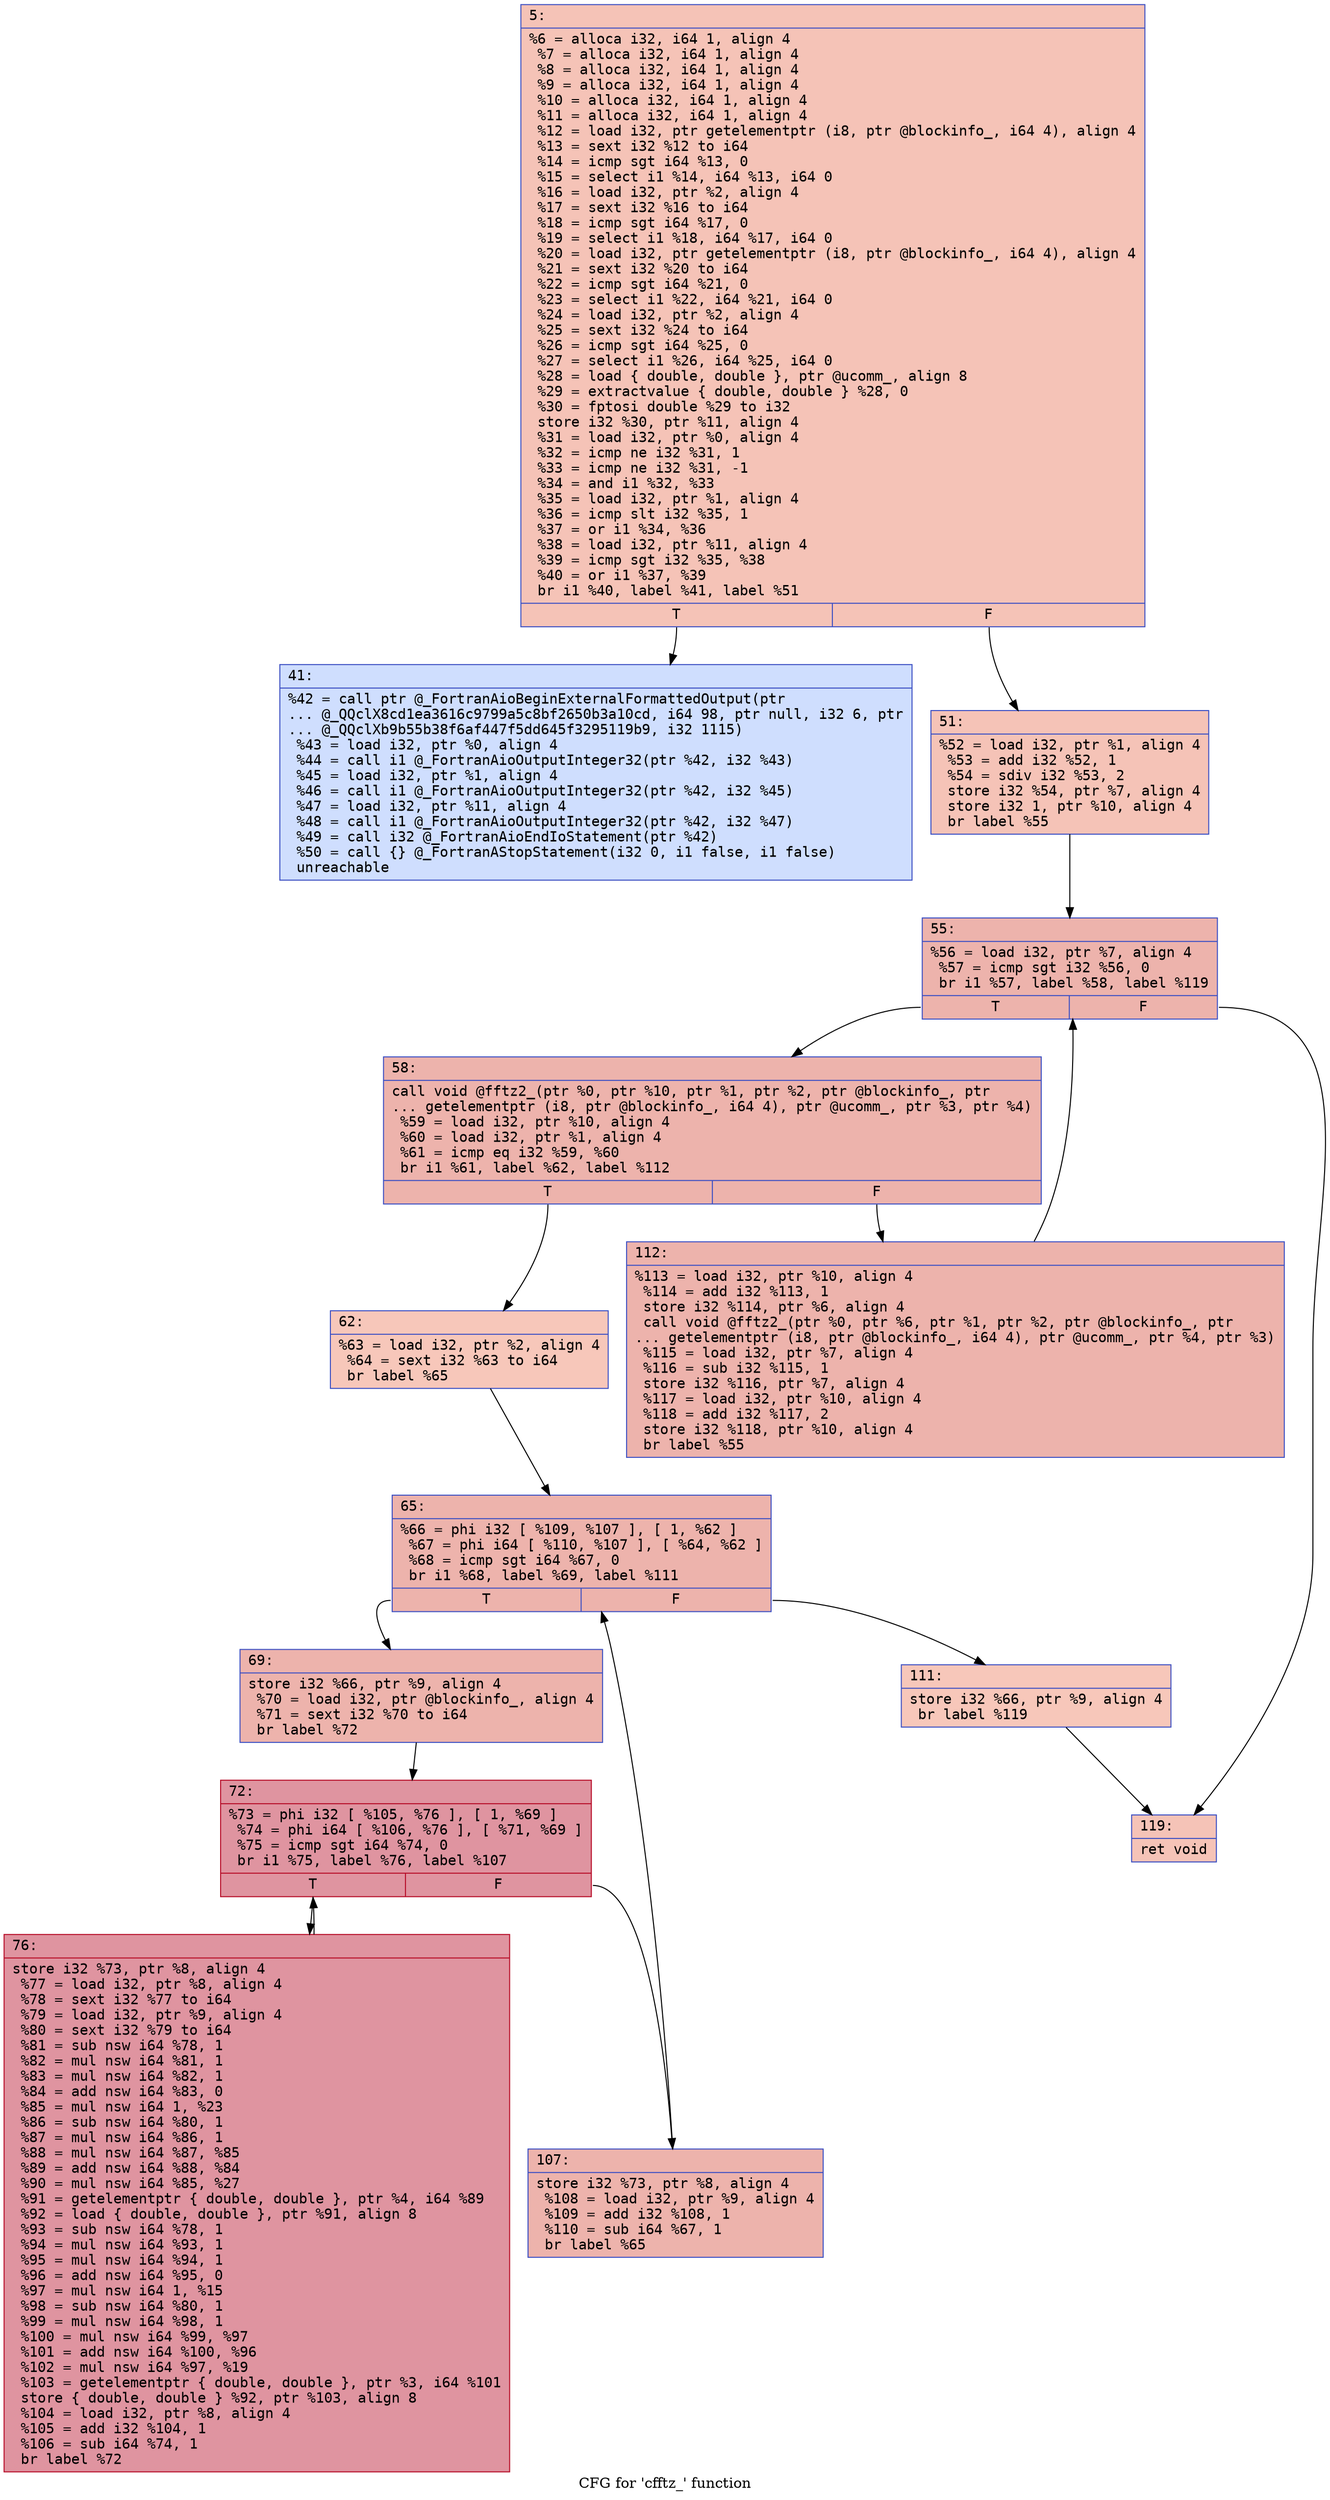 digraph "CFG for 'cfftz_' function" {
	label="CFG for 'cfftz_' function";

	Node0x55cdf5d78a50 [shape=record,color="#3d50c3ff", style=filled, fillcolor="#e8765c70" fontname="Courier",label="{5:\l|  %6 = alloca i32, i64 1, align 4\l  %7 = alloca i32, i64 1, align 4\l  %8 = alloca i32, i64 1, align 4\l  %9 = alloca i32, i64 1, align 4\l  %10 = alloca i32, i64 1, align 4\l  %11 = alloca i32, i64 1, align 4\l  %12 = load i32, ptr getelementptr (i8, ptr @blockinfo_, i64 4), align 4\l  %13 = sext i32 %12 to i64\l  %14 = icmp sgt i64 %13, 0\l  %15 = select i1 %14, i64 %13, i64 0\l  %16 = load i32, ptr %2, align 4\l  %17 = sext i32 %16 to i64\l  %18 = icmp sgt i64 %17, 0\l  %19 = select i1 %18, i64 %17, i64 0\l  %20 = load i32, ptr getelementptr (i8, ptr @blockinfo_, i64 4), align 4\l  %21 = sext i32 %20 to i64\l  %22 = icmp sgt i64 %21, 0\l  %23 = select i1 %22, i64 %21, i64 0\l  %24 = load i32, ptr %2, align 4\l  %25 = sext i32 %24 to i64\l  %26 = icmp sgt i64 %25, 0\l  %27 = select i1 %26, i64 %25, i64 0\l  %28 = load \{ double, double \}, ptr @ucomm_, align 8\l  %29 = extractvalue \{ double, double \} %28, 0\l  %30 = fptosi double %29 to i32\l  store i32 %30, ptr %11, align 4\l  %31 = load i32, ptr %0, align 4\l  %32 = icmp ne i32 %31, 1\l  %33 = icmp ne i32 %31, -1\l  %34 = and i1 %32, %33\l  %35 = load i32, ptr %1, align 4\l  %36 = icmp slt i32 %35, 1\l  %37 = or i1 %34, %36\l  %38 = load i32, ptr %11, align 4\l  %39 = icmp sgt i32 %35, %38\l  %40 = or i1 %37, %39\l  br i1 %40, label %41, label %51\l|{<s0>T|<s1>F}}"];
	Node0x55cdf5d78a50:s0 -> Node0x55cdf5d7ac30[tooltip="5 -> 41\nProbability 0.00%" ];
	Node0x55cdf5d78a50:s1 -> Node0x55cdf5d7ac80[tooltip="5 -> 51\nProbability 100.00%" ];
	Node0x55cdf5d7ac30 [shape=record,color="#3d50c3ff", style=filled, fillcolor="#93b5fe70" fontname="Courier",label="{41:\l|  %42 = call ptr @_FortranAioBeginExternalFormattedOutput(ptr\l... @_QQclX8cd1ea3616c9799a5c8bf2650b3a10cd, i64 98, ptr null, i32 6, ptr\l... @_QQclXb9b55b38f6af447f5dd645f3295119b9, i32 1115)\l  %43 = load i32, ptr %0, align 4\l  %44 = call i1 @_FortranAioOutputInteger32(ptr %42, i32 %43)\l  %45 = load i32, ptr %1, align 4\l  %46 = call i1 @_FortranAioOutputInteger32(ptr %42, i32 %45)\l  %47 = load i32, ptr %11, align 4\l  %48 = call i1 @_FortranAioOutputInteger32(ptr %42, i32 %47)\l  %49 = call i32 @_FortranAioEndIoStatement(ptr %42)\l  %50 = call \{\} @_FortranAStopStatement(i32 0, i1 false, i1 false)\l  unreachable\l}"];
	Node0x55cdf5d7ac80 [shape=record,color="#3d50c3ff", style=filled, fillcolor="#e8765c70" fontname="Courier",label="{51:\l|  %52 = load i32, ptr %1, align 4\l  %53 = add i32 %52, 1\l  %54 = sdiv i32 %53, 2\l  store i32 %54, ptr %7, align 4\l  store i32 1, ptr %10, align 4\l  br label %55\l}"];
	Node0x55cdf5d7ac80 -> Node0x55cdf5d7c120[tooltip="51 -> 55\nProbability 100.00%" ];
	Node0x55cdf5d7c120 [shape=record,color="#3d50c3ff", style=filled, fillcolor="#d6524470" fontname="Courier",label="{55:\l|  %56 = load i32, ptr %7, align 4\l  %57 = icmp sgt i32 %56, 0\l  br i1 %57, label %58, label %119\l|{<s0>T|<s1>F}}"];
	Node0x55cdf5d7c120:s0 -> Node0x55cdf5d7c2f0[tooltip="55 -> 58\nProbability 96.88%" ];
	Node0x55cdf5d7c120:s1 -> Node0x55cdf5d7c340[tooltip="55 -> 119\nProbability 3.12%" ];
	Node0x55cdf5d7c2f0 [shape=record,color="#3d50c3ff", style=filled, fillcolor="#d6524470" fontname="Courier",label="{58:\l|  call void @fftz2_(ptr %0, ptr %10, ptr %1, ptr %2, ptr @blockinfo_, ptr\l... getelementptr (i8, ptr @blockinfo_, i64 4), ptr @ucomm_, ptr %3, ptr %4)\l  %59 = load i32, ptr %10, align 4\l  %60 = load i32, ptr %1, align 4\l  %61 = icmp eq i32 %59, %60\l  br i1 %61, label %62, label %112\l|{<s0>T|<s1>F}}"];
	Node0x55cdf5d7c2f0:s0 -> Node0x55cdf5d7c730[tooltip="58 -> 62\nProbability 3.12%" ];
	Node0x55cdf5d7c2f0:s1 -> Node0x55cdf5d7c780[tooltip="58 -> 112\nProbability 96.88%" ];
	Node0x55cdf5d7c730 [shape=record,color="#3d50c3ff", style=filled, fillcolor="#ec7f6370" fontname="Courier",label="{62:\l|  %63 = load i32, ptr %2, align 4\l  %64 = sext i32 %63 to i64\l  br label %65\l}"];
	Node0x55cdf5d7c730 -> Node0x55cdf5d7c970[tooltip="62 -> 65\nProbability 100.00%" ];
	Node0x55cdf5d7c970 [shape=record,color="#3d50c3ff", style=filled, fillcolor="#d6524470" fontname="Courier",label="{65:\l|  %66 = phi i32 [ %109, %107 ], [ 1, %62 ]\l  %67 = phi i64 [ %110, %107 ], [ %64, %62 ]\l  %68 = icmp sgt i64 %67, 0\l  br i1 %68, label %69, label %111\l|{<s0>T|<s1>F}}"];
	Node0x55cdf5d7c970:s0 -> Node0x55cdf5d7cc00[tooltip="65 -> 69\nProbability 96.88%" ];
	Node0x55cdf5d7c970:s1 -> Node0x55cdf5d7cc50[tooltip="65 -> 111\nProbability 3.12%" ];
	Node0x55cdf5d7cc00 [shape=record,color="#3d50c3ff", style=filled, fillcolor="#d6524470" fontname="Courier",label="{69:\l|  store i32 %66, ptr %9, align 4\l  %70 = load i32, ptr @blockinfo_, align 4\l  %71 = sext i32 %70 to i64\l  br label %72\l}"];
	Node0x55cdf5d7cc00 -> Node0x55cdf5d7cee0[tooltip="69 -> 72\nProbability 100.00%" ];
	Node0x55cdf5d7cee0 [shape=record,color="#b70d28ff", style=filled, fillcolor="#b70d2870" fontname="Courier",label="{72:\l|  %73 = phi i32 [ %105, %76 ], [ 1, %69 ]\l  %74 = phi i64 [ %106, %76 ], [ %71, %69 ]\l  %75 = icmp sgt i64 %74, 0\l  br i1 %75, label %76, label %107\l|{<s0>T|<s1>F}}"];
	Node0x55cdf5d7cee0:s0 -> Node0x55cdf5d7cfa0[tooltip="72 -> 76\nProbability 96.88%" ];
	Node0x55cdf5d7cee0:s1 -> Node0x55cdf5d7ca30[tooltip="72 -> 107\nProbability 3.12%" ];
	Node0x55cdf5d7cfa0 [shape=record,color="#b70d28ff", style=filled, fillcolor="#b70d2870" fontname="Courier",label="{76:\l|  store i32 %73, ptr %8, align 4\l  %77 = load i32, ptr %8, align 4\l  %78 = sext i32 %77 to i64\l  %79 = load i32, ptr %9, align 4\l  %80 = sext i32 %79 to i64\l  %81 = sub nsw i64 %78, 1\l  %82 = mul nsw i64 %81, 1\l  %83 = mul nsw i64 %82, 1\l  %84 = add nsw i64 %83, 0\l  %85 = mul nsw i64 1, %23\l  %86 = sub nsw i64 %80, 1\l  %87 = mul nsw i64 %86, 1\l  %88 = mul nsw i64 %87, %85\l  %89 = add nsw i64 %88, %84\l  %90 = mul nsw i64 %85, %27\l  %91 = getelementptr \{ double, double \}, ptr %4, i64 %89\l  %92 = load \{ double, double \}, ptr %91, align 8\l  %93 = sub nsw i64 %78, 1\l  %94 = mul nsw i64 %93, 1\l  %95 = mul nsw i64 %94, 1\l  %96 = add nsw i64 %95, 0\l  %97 = mul nsw i64 1, %15\l  %98 = sub nsw i64 %80, 1\l  %99 = mul nsw i64 %98, 1\l  %100 = mul nsw i64 %99, %97\l  %101 = add nsw i64 %100, %96\l  %102 = mul nsw i64 %97, %19\l  %103 = getelementptr \{ double, double \}, ptr %3, i64 %101\l  store \{ double, double \} %92, ptr %103, align 8\l  %104 = load i32, ptr %8, align 4\l  %105 = add i32 %104, 1\l  %106 = sub i64 %74, 1\l  br label %72\l}"];
	Node0x55cdf5d7cfa0 -> Node0x55cdf5d7cee0[tooltip="76 -> 72\nProbability 100.00%" ];
	Node0x55cdf5d7ca30 [shape=record,color="#3d50c3ff", style=filled, fillcolor="#d6524470" fontname="Courier",label="{107:\l|  store i32 %73, ptr %8, align 4\l  %108 = load i32, ptr %9, align 4\l  %109 = add i32 %108, 1\l  %110 = sub i64 %67, 1\l  br label %65\l}"];
	Node0x55cdf5d7ca30 -> Node0x55cdf5d7c970[tooltip="107 -> 65\nProbability 100.00%" ];
	Node0x55cdf5d7cc50 [shape=record,color="#3d50c3ff", style=filled, fillcolor="#ec7f6370" fontname="Courier",label="{111:\l|  store i32 %66, ptr %9, align 4\l  br label %119\l}"];
	Node0x55cdf5d7cc50 -> Node0x55cdf5d7c340[tooltip="111 -> 119\nProbability 100.00%" ];
	Node0x55cdf5d7c780 [shape=record,color="#3d50c3ff", style=filled, fillcolor="#d6524470" fontname="Courier",label="{112:\l|  %113 = load i32, ptr %10, align 4\l  %114 = add i32 %113, 1\l  store i32 %114, ptr %6, align 4\l  call void @fftz2_(ptr %0, ptr %6, ptr %1, ptr %2, ptr @blockinfo_, ptr\l... getelementptr (i8, ptr @blockinfo_, i64 4), ptr @ucomm_, ptr %4, ptr %3)\l  %115 = load i32, ptr %7, align 4\l  %116 = sub i32 %115, 1\l  store i32 %116, ptr %7, align 4\l  %117 = load i32, ptr %10, align 4\l  %118 = add i32 %117, 2\l  store i32 %118, ptr %10, align 4\l  br label %55\l}"];
	Node0x55cdf5d7c780 -> Node0x55cdf5d7c120[tooltip="112 -> 55\nProbability 100.00%" ];
	Node0x55cdf5d7c340 [shape=record,color="#3d50c3ff", style=filled, fillcolor="#e8765c70" fontname="Courier",label="{119:\l|  ret void\l}"];
}
